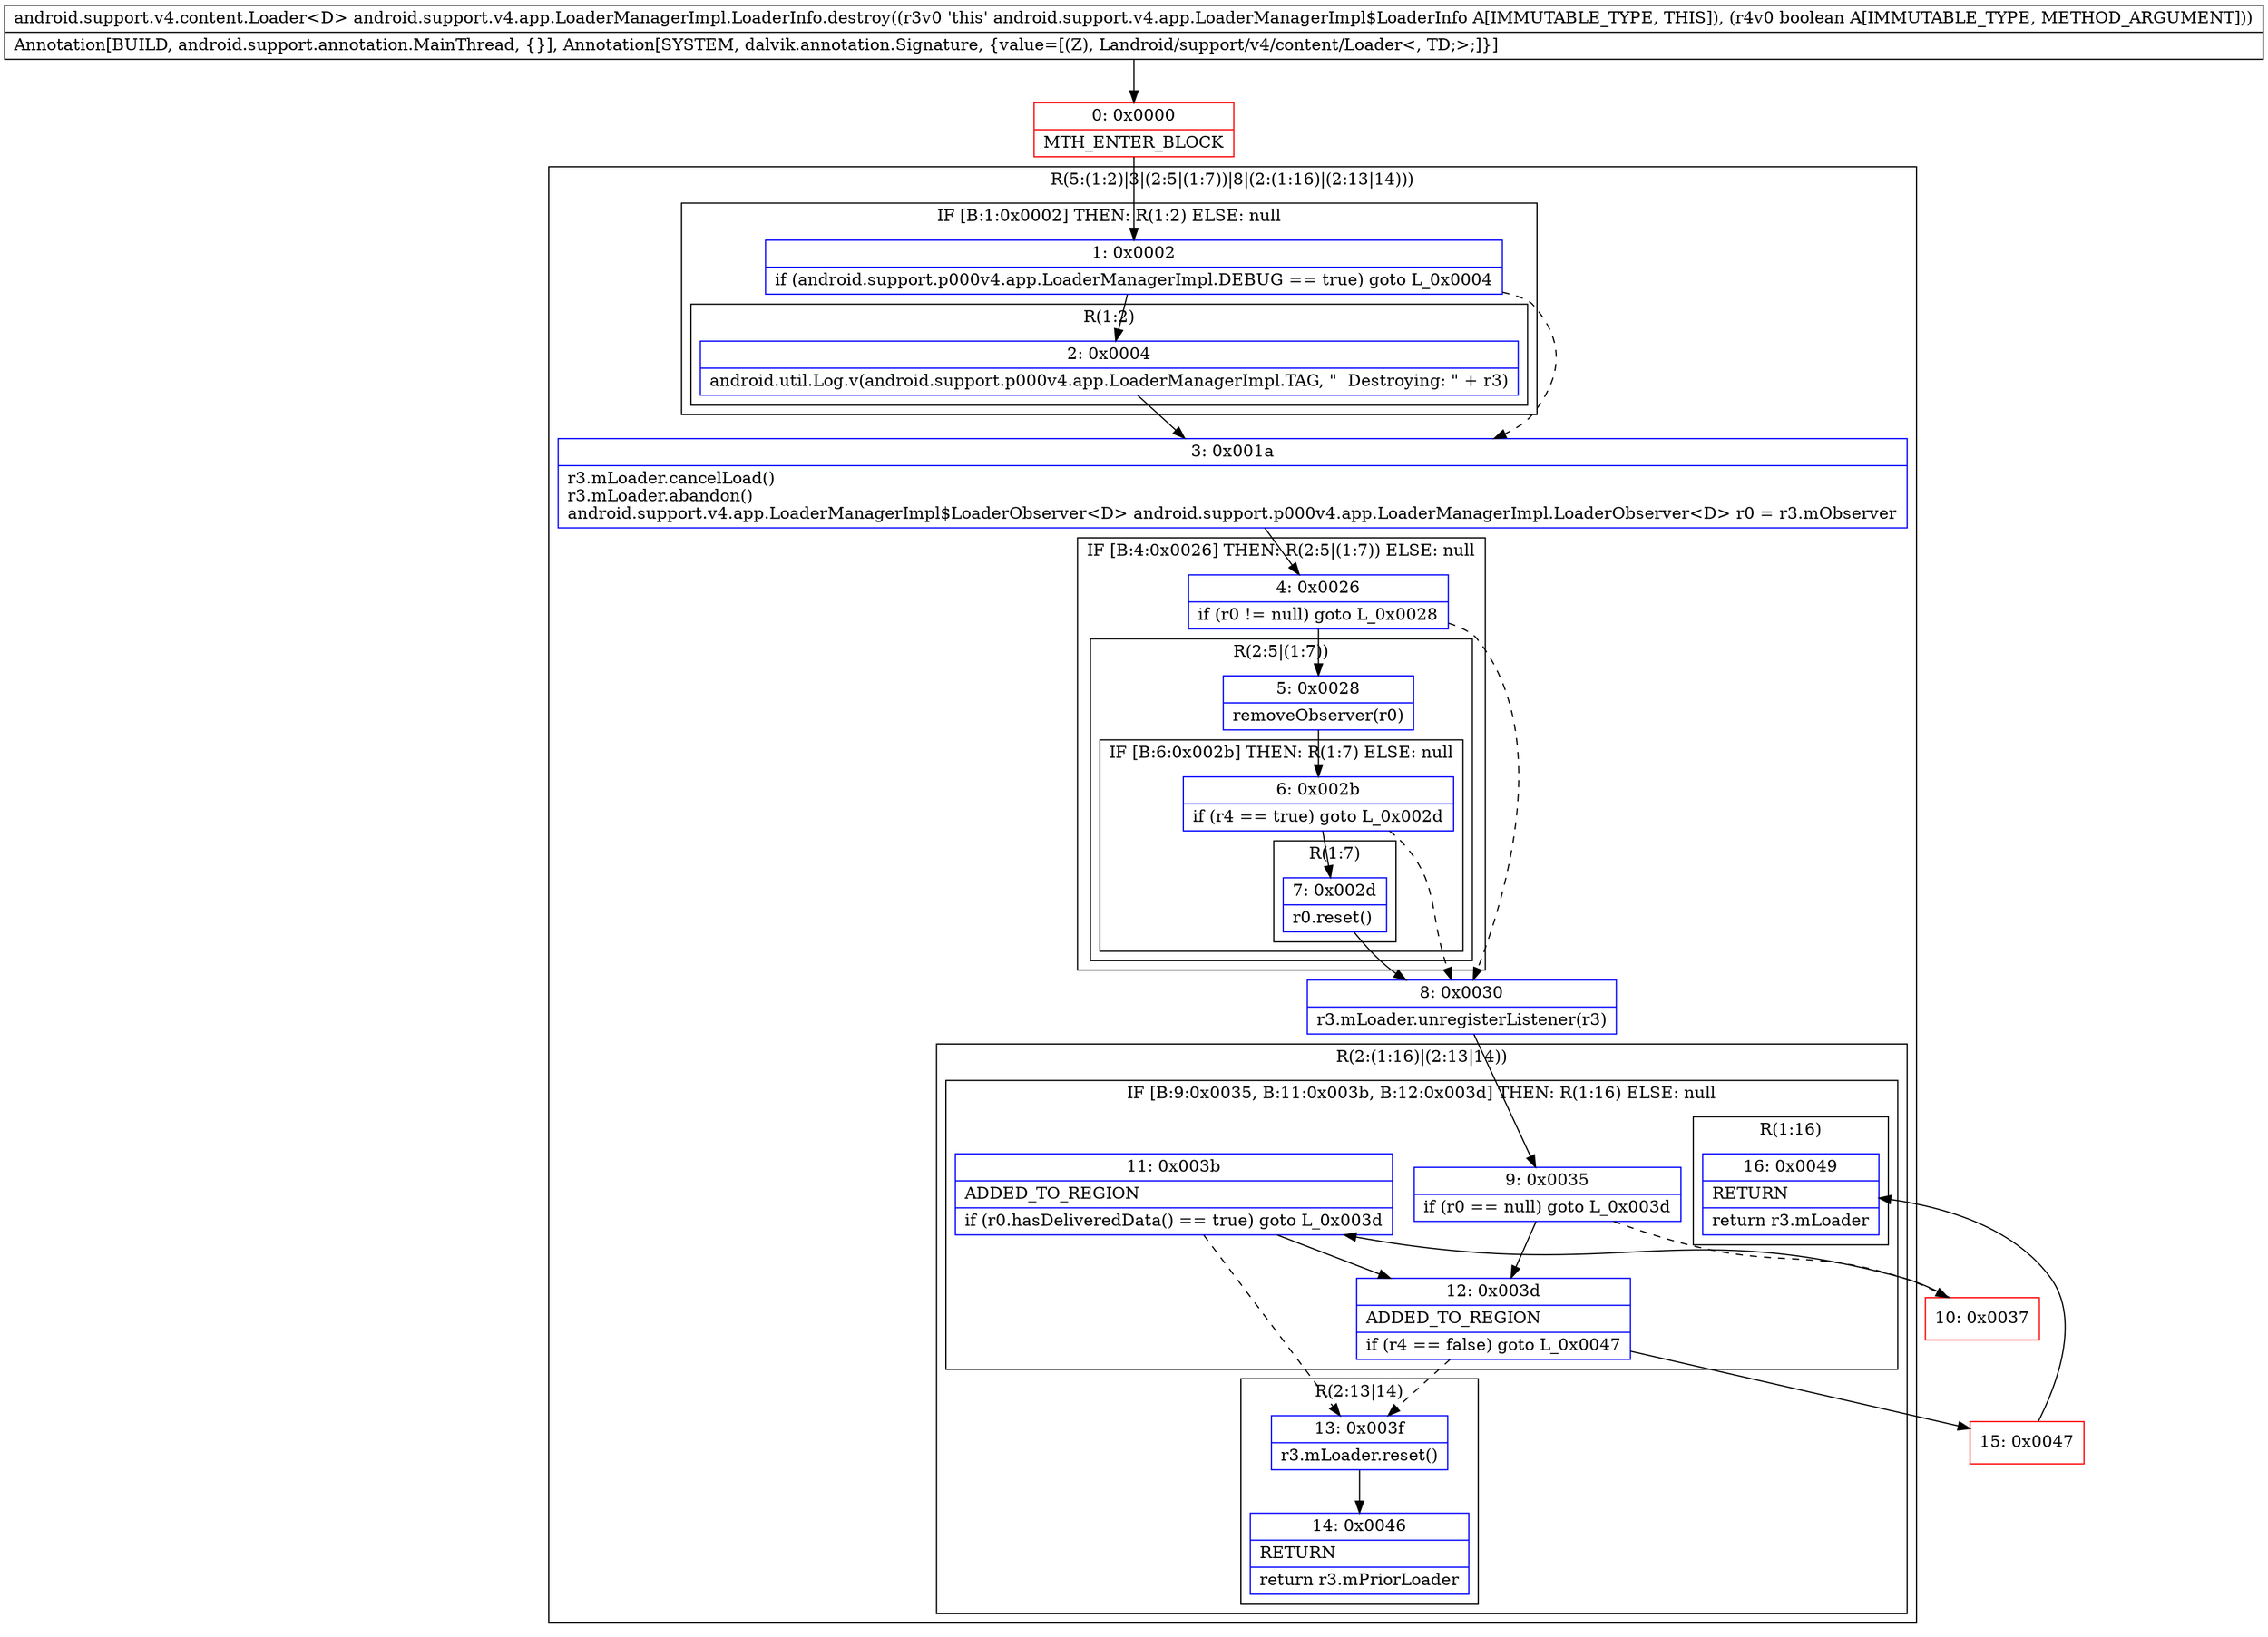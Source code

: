 digraph "CFG forandroid.support.v4.app.LoaderManagerImpl.LoaderInfo.destroy(Z)Landroid\/support\/v4\/content\/Loader;" {
subgraph cluster_Region_751973579 {
label = "R(5:(1:2)|3|(2:5|(1:7))|8|(2:(1:16)|(2:13|14)))";
node [shape=record,color=blue];
subgraph cluster_IfRegion_392144139 {
label = "IF [B:1:0x0002] THEN: R(1:2) ELSE: null";
node [shape=record,color=blue];
Node_1 [shape=record,label="{1\:\ 0x0002|if (android.support.p000v4.app.LoaderManagerImpl.DEBUG == true) goto L_0x0004\l}"];
subgraph cluster_Region_1995249976 {
label = "R(1:2)";
node [shape=record,color=blue];
Node_2 [shape=record,label="{2\:\ 0x0004|android.util.Log.v(android.support.p000v4.app.LoaderManagerImpl.TAG, \"  Destroying: \" + r3)\l}"];
}
}
Node_3 [shape=record,label="{3\:\ 0x001a|r3.mLoader.cancelLoad()\lr3.mLoader.abandon()\landroid.support.v4.app.LoaderManagerImpl$LoaderObserver\<D\> android.support.p000v4.app.LoaderManagerImpl.LoaderObserver\<D\> r0 = r3.mObserver\l}"];
subgraph cluster_IfRegion_1463672478 {
label = "IF [B:4:0x0026] THEN: R(2:5|(1:7)) ELSE: null";
node [shape=record,color=blue];
Node_4 [shape=record,label="{4\:\ 0x0026|if (r0 != null) goto L_0x0028\l}"];
subgraph cluster_Region_827563524 {
label = "R(2:5|(1:7))";
node [shape=record,color=blue];
Node_5 [shape=record,label="{5\:\ 0x0028|removeObserver(r0)\l}"];
subgraph cluster_IfRegion_155981 {
label = "IF [B:6:0x002b] THEN: R(1:7) ELSE: null";
node [shape=record,color=blue];
Node_6 [shape=record,label="{6\:\ 0x002b|if (r4 == true) goto L_0x002d\l}"];
subgraph cluster_Region_530743641 {
label = "R(1:7)";
node [shape=record,color=blue];
Node_7 [shape=record,label="{7\:\ 0x002d|r0.reset()\l}"];
}
}
}
}
Node_8 [shape=record,label="{8\:\ 0x0030|r3.mLoader.unregisterListener(r3)\l}"];
subgraph cluster_Region_1580107478 {
label = "R(2:(1:16)|(2:13|14))";
node [shape=record,color=blue];
subgraph cluster_IfRegion_577473034 {
label = "IF [B:9:0x0035, B:11:0x003b, B:12:0x003d] THEN: R(1:16) ELSE: null";
node [shape=record,color=blue];
Node_9 [shape=record,label="{9\:\ 0x0035|if (r0 == null) goto L_0x003d\l}"];
Node_11 [shape=record,label="{11\:\ 0x003b|ADDED_TO_REGION\l|if (r0.hasDeliveredData() == true) goto L_0x003d\l}"];
Node_12 [shape=record,label="{12\:\ 0x003d|ADDED_TO_REGION\l|if (r4 == false) goto L_0x0047\l}"];
subgraph cluster_Region_875763685 {
label = "R(1:16)";
node [shape=record,color=blue];
Node_16 [shape=record,label="{16\:\ 0x0049|RETURN\l|return r3.mLoader\l}"];
}
}
subgraph cluster_Region_705297538 {
label = "R(2:13|14)";
node [shape=record,color=blue];
Node_13 [shape=record,label="{13\:\ 0x003f|r3.mLoader.reset()\l}"];
Node_14 [shape=record,label="{14\:\ 0x0046|RETURN\l|return r3.mPriorLoader\l}"];
}
}
}
Node_0 [shape=record,color=red,label="{0\:\ 0x0000|MTH_ENTER_BLOCK\l}"];
Node_10 [shape=record,color=red,label="{10\:\ 0x0037}"];
Node_15 [shape=record,color=red,label="{15\:\ 0x0047}"];
MethodNode[shape=record,label="{android.support.v4.content.Loader\<D\> android.support.v4.app.LoaderManagerImpl.LoaderInfo.destroy((r3v0 'this' android.support.v4.app.LoaderManagerImpl$LoaderInfo A[IMMUTABLE_TYPE, THIS]), (r4v0 boolean A[IMMUTABLE_TYPE, METHOD_ARGUMENT]))  | Annotation[BUILD, android.support.annotation.MainThread, \{\}], Annotation[SYSTEM, dalvik.annotation.Signature, \{value=[(Z), Landroid\/support\/v4\/content\/Loader\<, TD;\>;]\}]\l}"];
MethodNode -> Node_0;
Node_1 -> Node_2;
Node_1 -> Node_3[style=dashed];
Node_2 -> Node_3;
Node_3 -> Node_4;
Node_4 -> Node_5;
Node_4 -> Node_8[style=dashed];
Node_5 -> Node_6;
Node_6 -> Node_7;
Node_6 -> Node_8[style=dashed];
Node_7 -> Node_8;
Node_8 -> Node_9;
Node_9 -> Node_10[style=dashed];
Node_9 -> Node_12;
Node_11 -> Node_12;
Node_11 -> Node_13[style=dashed];
Node_12 -> Node_13[style=dashed];
Node_12 -> Node_15;
Node_13 -> Node_14;
Node_0 -> Node_1;
Node_10 -> Node_11;
Node_15 -> Node_16;
}

